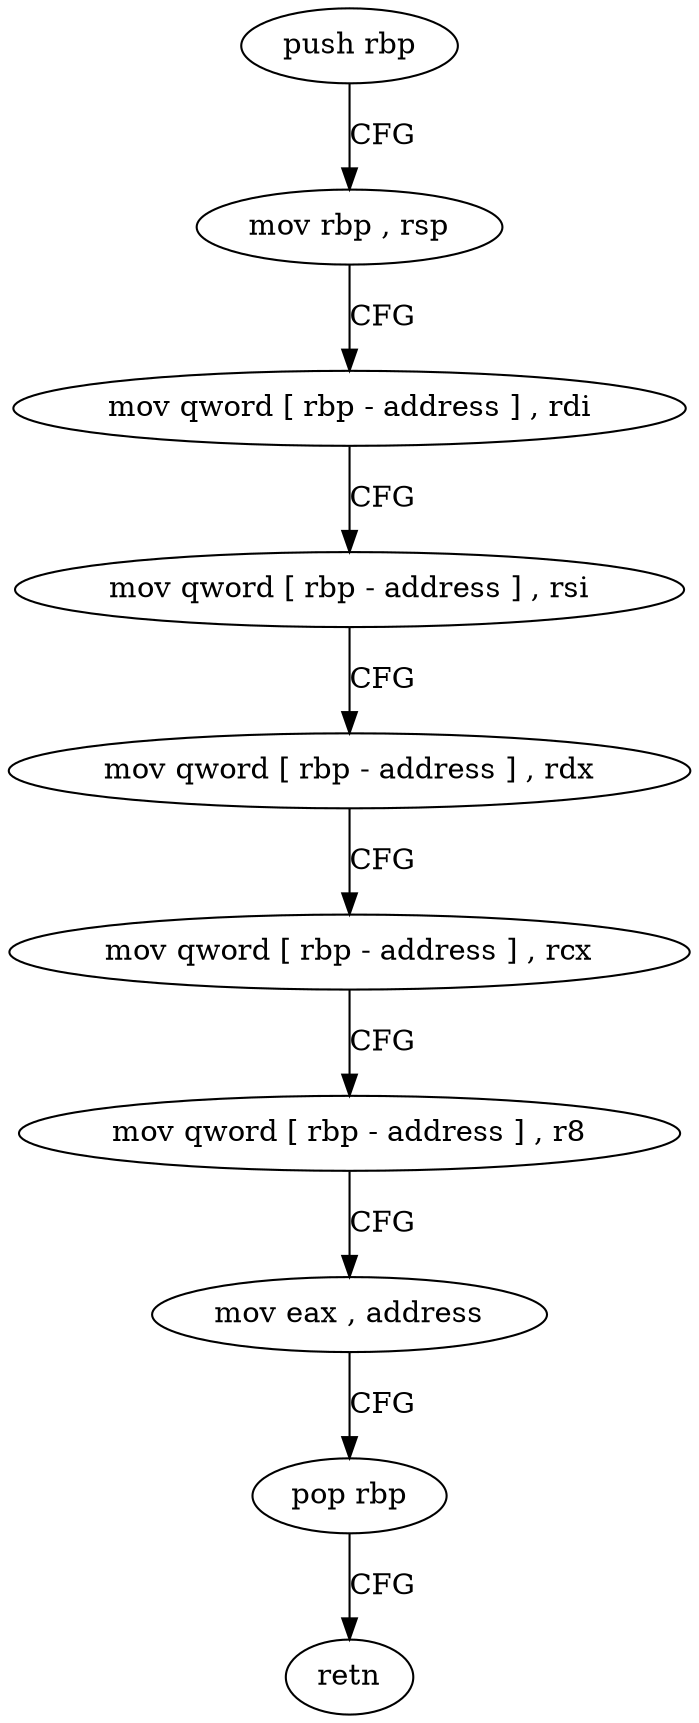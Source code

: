 digraph "func" {
"190852" [label = "push rbp" ]
"190853" [label = "mov rbp , rsp" ]
"190856" [label = "mov qword [ rbp - address ] , rdi" ]
"190860" [label = "mov qword [ rbp - address ] , rsi" ]
"190864" [label = "mov qword [ rbp - address ] , rdx" ]
"190868" [label = "mov qword [ rbp - address ] , rcx" ]
"190872" [label = "mov qword [ rbp - address ] , r8" ]
"190876" [label = "mov eax , address" ]
"190881" [label = "pop rbp" ]
"190882" [label = "retn" ]
"190852" -> "190853" [ label = "CFG" ]
"190853" -> "190856" [ label = "CFG" ]
"190856" -> "190860" [ label = "CFG" ]
"190860" -> "190864" [ label = "CFG" ]
"190864" -> "190868" [ label = "CFG" ]
"190868" -> "190872" [ label = "CFG" ]
"190872" -> "190876" [ label = "CFG" ]
"190876" -> "190881" [ label = "CFG" ]
"190881" -> "190882" [ label = "CFG" ]
}
